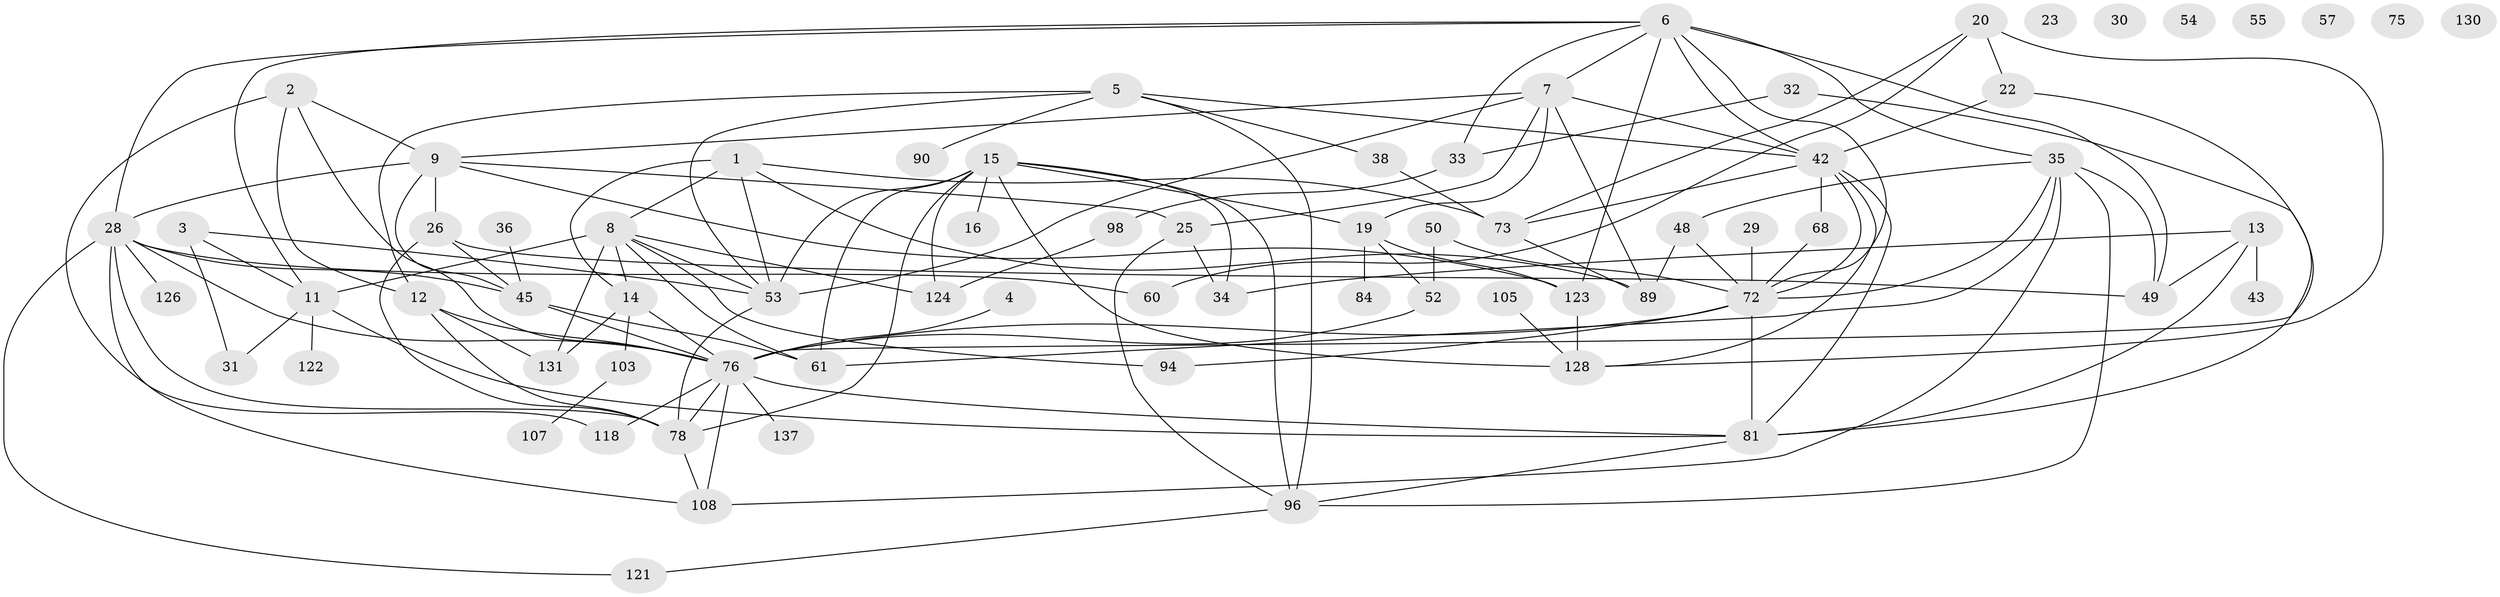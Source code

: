 // original degree distribution, {3: 0.2112676056338028, 1: 0.16901408450704225, 2: 0.2112676056338028, 4: 0.19718309859154928, 6: 0.04225352112676056, 5: 0.09859154929577464, 0: 0.04929577464788732, 7: 0.014084507042253521, 8: 0.007042253521126761}
// Generated by graph-tools (version 1.1) at 2025/13/03/09/25 04:13:12]
// undirected, 71 vertices, 131 edges
graph export_dot {
graph [start="1"]
  node [color=gray90,style=filled];
  1 [super="+39"];
  2 [super="+17"];
  3 [super="+10"];
  4;
  5 [super="+63+102"];
  6 [super="+37"];
  7 [super="+111+77"];
  8 [super="+69+117+79"];
  9 [super="+142+85+41+66"];
  11 [super="+59"];
  12 [super="+27+119+24"];
  13 [super="+80"];
  14 [super="+18"];
  15 [super="+87+21"];
  16;
  19;
  20 [super="+62"];
  22;
  23;
  25 [super="+51"];
  26 [super="+67"];
  28 [super="+127+64+40"];
  29;
  30;
  31 [super="+82"];
  32 [super="+120"];
  33 [super="+74"];
  34 [super="+46"];
  35 [super="+44"];
  36;
  38 [super="+97"];
  42 [super="+100+91"];
  43 [super="+92"];
  45 [super="+138+93"];
  48;
  49;
  50;
  52 [super="+109"];
  53 [super="+58+65"];
  54;
  55;
  57;
  60;
  61 [super="+132"];
  68;
  72 [super="+136+139"];
  73 [super="+101+113"];
  75;
  76 [super="+116+95"];
  78 [super="+83"];
  81 [super="+115+88"];
  84;
  89 [super="+141"];
  90;
  94;
  96;
  98;
  103;
  105;
  107;
  108;
  118;
  121 [super="+129"];
  122;
  123;
  124;
  126;
  128;
  130;
  131;
  137;
  1 -- 73;
  1 -- 89;
  1 -- 53;
  1 -- 14;
  1 -- 8;
  2 -- 118;
  2 -- 9;
  2 -- 12;
  2 -- 76;
  3 -- 31;
  3 -- 53;
  3 -- 11;
  4 -- 76;
  5 -- 96;
  5 -- 53;
  5 -- 90;
  5 -- 12;
  5 -- 38;
  5 -- 42;
  6 -- 7;
  6 -- 33;
  6 -- 35;
  6 -- 72;
  6 -- 11;
  6 -- 49;
  6 -- 123;
  6 -- 28;
  6 -- 42;
  7 -- 19;
  7 -- 25;
  7 -- 89;
  7 -- 53;
  7 -- 9;
  7 -- 42;
  8 -- 94;
  8 -- 131;
  8 -- 61;
  8 -- 11;
  8 -- 53 [weight=2];
  8 -- 124;
  8 -- 14;
  9 -- 25;
  9 -- 26;
  9 -- 45;
  9 -- 123;
  9 -- 28;
  11 -- 122;
  11 -- 81;
  11 -- 31;
  12 -- 76;
  12 -- 131;
  12 -- 78;
  13 -- 49;
  13 -- 81;
  13 -- 34;
  13 -- 43;
  14 -- 131;
  14 -- 103;
  14 -- 76;
  15 -- 128;
  15 -- 96;
  15 -- 78;
  15 -- 16;
  15 -- 19;
  15 -- 53;
  15 -- 124;
  15 -- 61;
  15 -- 34;
  19 -- 84;
  19 -- 123;
  19 -- 52;
  20 -- 128;
  20 -- 73;
  20 -- 22;
  20 -- 60;
  22 -- 42;
  22 -- 76;
  25 -- 96;
  25 -- 34;
  26 -- 49 [weight=2];
  26 -- 78;
  26 -- 45;
  28 -- 78;
  28 -- 126;
  28 -- 76;
  28 -- 60;
  28 -- 108;
  28 -- 45;
  28 -- 121;
  29 -- 72;
  32 -- 81;
  32 -- 33;
  33 -- 98;
  35 -- 96;
  35 -- 72;
  35 -- 108;
  35 -- 48;
  35 -- 49;
  35 -- 61;
  36 -- 45;
  38 -- 73;
  42 -- 128;
  42 -- 72;
  42 -- 73;
  42 -- 81;
  42 -- 68;
  45 -- 61;
  45 -- 76 [weight=2];
  48 -- 72;
  48 -- 89;
  50 -- 52;
  50 -- 72;
  52 -- 76 [weight=2];
  53 -- 78;
  68 -- 72;
  72 -- 81;
  72 -- 94;
  72 -- 76;
  73 -- 89;
  76 -- 118;
  76 -- 137;
  76 -- 108;
  76 -- 81;
  76 -- 78;
  78 -- 108;
  81 -- 96;
  96 -- 121;
  98 -- 124;
  103 -- 107;
  105 -- 128;
  123 -- 128;
}
